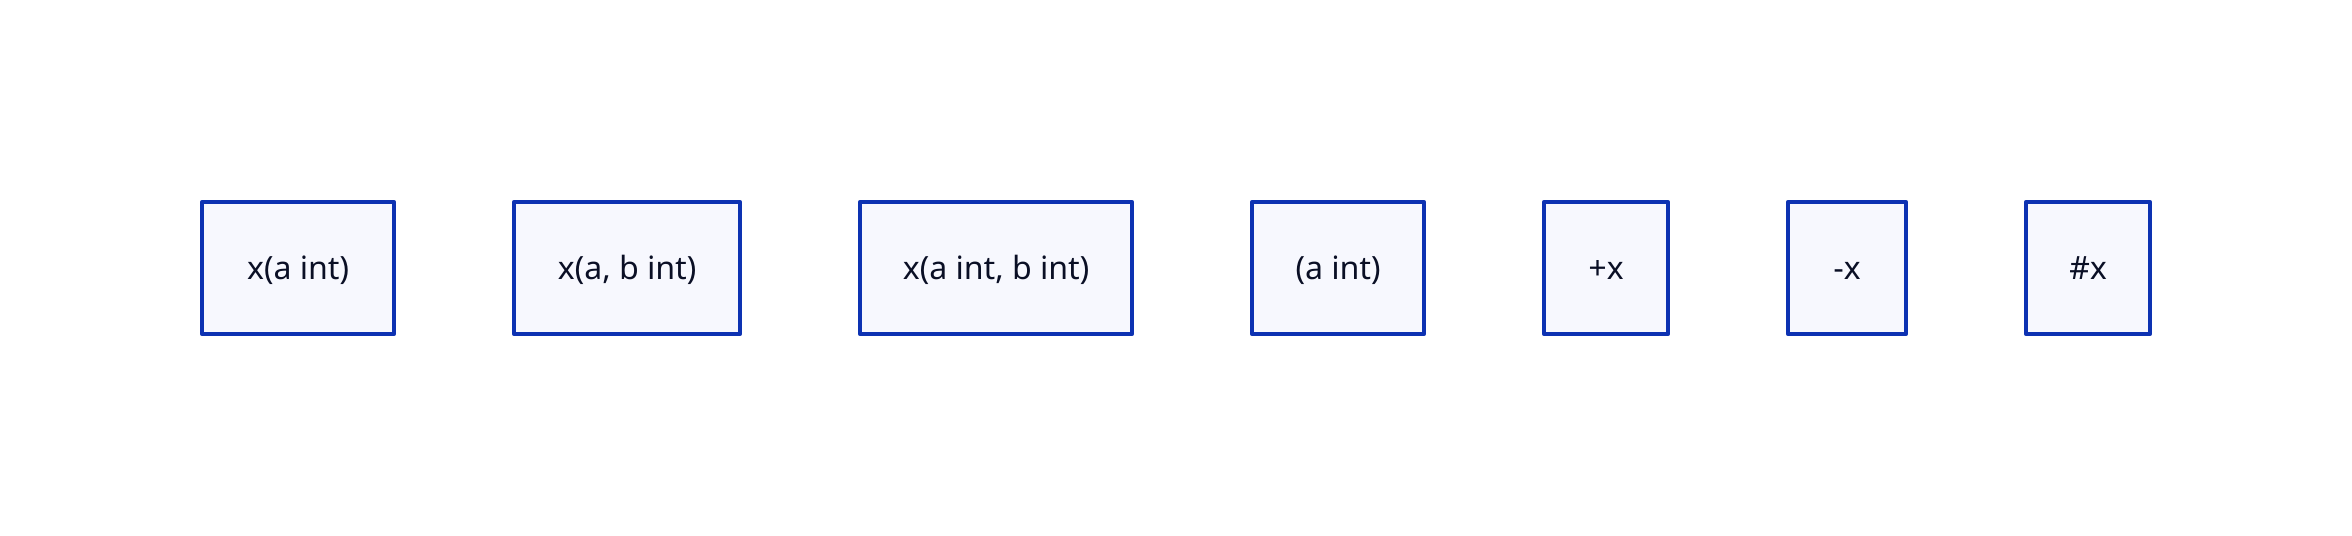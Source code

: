 x(a int)
# ^ @variable.parameter
#   ^ @type

x(a, b int)
# ^ @variable.parameter
#    ^ @variable.parameter
#      ^ @type

x(a int, b int)
# ^ @variable.parameter
#   ^ @type
#        ^ @variable.parameter
#          ^ @type

x(): (a int)
#     ^ @variable.parameter
#       ^ @type

+x
# <- @keyword.modifier

-x
# <- @keyword.modifier

\#x
# <- @keyword.modifier
#^ @keyword.modifier
